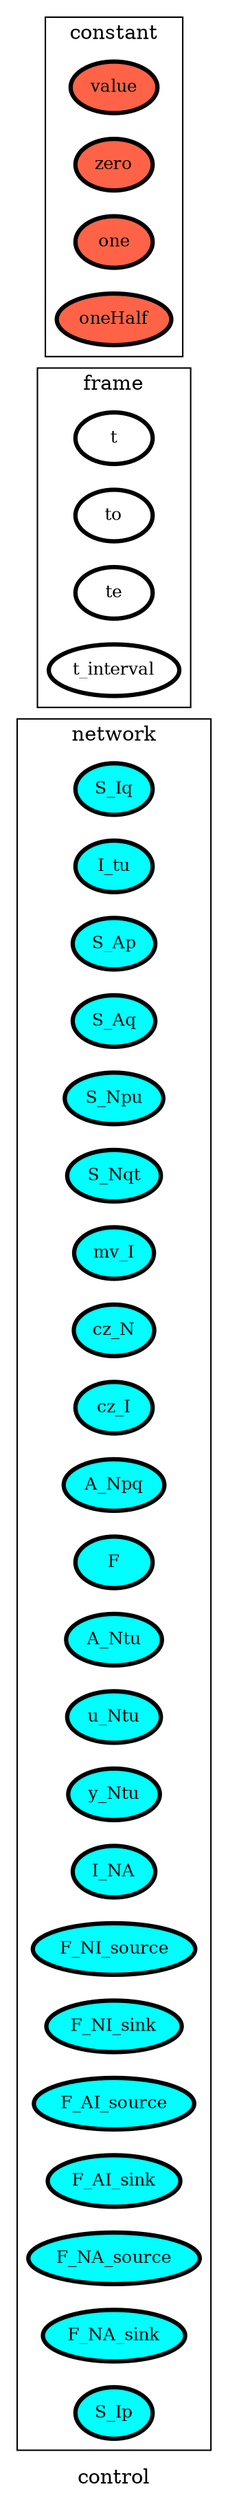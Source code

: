 digraph control {
label=control;
rankdir=LR;
subgraph cluster_control___dataFlow {
label=dataFlow;
rankdir=LR;
}

subgraph cluster_control___input {
label=input;
rankdir=LR;
}

subgraph cluster_control___output {
label=output;
rankdir=LR;
}

subgraph cluster_control___network {
label=network;
rankdir=LR;
V_10 [fillcolor=cyan, fontsize=12, label=S_Iq, penwidth=3, style=filled];
V_11 [fillcolor=cyan, fontsize=12, label=I_tu, penwidth=3, style=filled];
V_12 [fillcolor=cyan, fontsize=12, label=S_Ap, penwidth=3, style=filled];
V_13 [fillcolor=cyan, fontsize=12, label=S_Aq, penwidth=3, style=filled];
V_14 [fillcolor=cyan, fontsize=12, label=S_Npu, penwidth=3, style=filled];
V_15 [fillcolor=cyan, fontsize=12, label=S_Nqt, penwidth=3, style=filled];
V_16 [fillcolor=cyan, fontsize=12, label=mv_I, penwidth=3, style=filled];
V_17 [fillcolor=cyan, fontsize=12, label=cz_N, penwidth=3, style=filled];
V_18 [fillcolor=cyan, fontsize=12, label=cz_I, penwidth=3, style=filled];
V_19 [fillcolor=cyan, fontsize=12, label=A_Npq, penwidth=3, style=filled];
V_2 [fillcolor=cyan, fontsize=12, label=F, penwidth=3, style=filled];
V_20 [fillcolor=cyan, fontsize=12, label=A_Ntu, penwidth=3, style=filled];
V_21 [fillcolor=cyan, fontsize=12, label=u_Ntu, penwidth=3, style=filled];
V_22 [fillcolor=cyan, fontsize=12, label=y_Ntu, penwidth=3, style=filled];
V_27 [fillcolor=cyan, fontsize=12, label=I_NA, penwidth=3, style=filled];
V_3 [fillcolor=cyan, fontsize=12, label=F_NI_source, penwidth=3, style=filled];
V_4 [fillcolor=cyan, fontsize=12, label=F_NI_sink, penwidth=3, style=filled];
V_5 [fillcolor=cyan, fontsize=12, label=F_AI_source, penwidth=3, style=filled];
V_6 [fillcolor=cyan, fontsize=12, label=F_AI_sink, penwidth=3, style=filled];
V_7 [fillcolor=cyan, fontsize=12, label=F_NA_source, penwidth=3, style=filled];
V_8 [fillcolor=cyan, fontsize=12, label=F_NA_sink, penwidth=3, style=filled];
V_9 [fillcolor=cyan, fontsize=12, label=S_Ip, penwidth=3, style=filled];
}

subgraph cluster_control___frame {
label=frame;
rankdir=LR;
V_1 [fillcolor=white, fontsize=12, label=t, penwidth=3, style=filled];
V_105 [fillcolor=white, fontsize=12, label=to, penwidth=3, style=filled];
V_106 [fillcolor=white, fontsize=12, label=te, penwidth=3, style=filled];
V_107 [fillcolor=white, fontsize=12, label=t_interval, penwidth=3, style=filled];
}

subgraph cluster_control___state {
label=state;
rankdir=LR;
}

subgraph cluster_control___constant {
label=constant;
rankdir=LR;
V_101 [fillcolor=tomato, fontsize=12, label=value, penwidth=3, style=filled];
V_102 [fillcolor=tomato, fontsize=12, label=zero, penwidth=3, style=filled];
V_103 [fillcolor=tomato, fontsize=12, label=one, penwidth=3, style=filled];
V_104 [fillcolor=tomato, fontsize=12, label=oneHalf, penwidth=3, style=filled];
}

subgraph cluster_control___diffState {
label=diffState;
rankdir=LR;
}

subgraph cluster_control___algebraic {
label=algebraic;
rankdir=LR;
}

}
